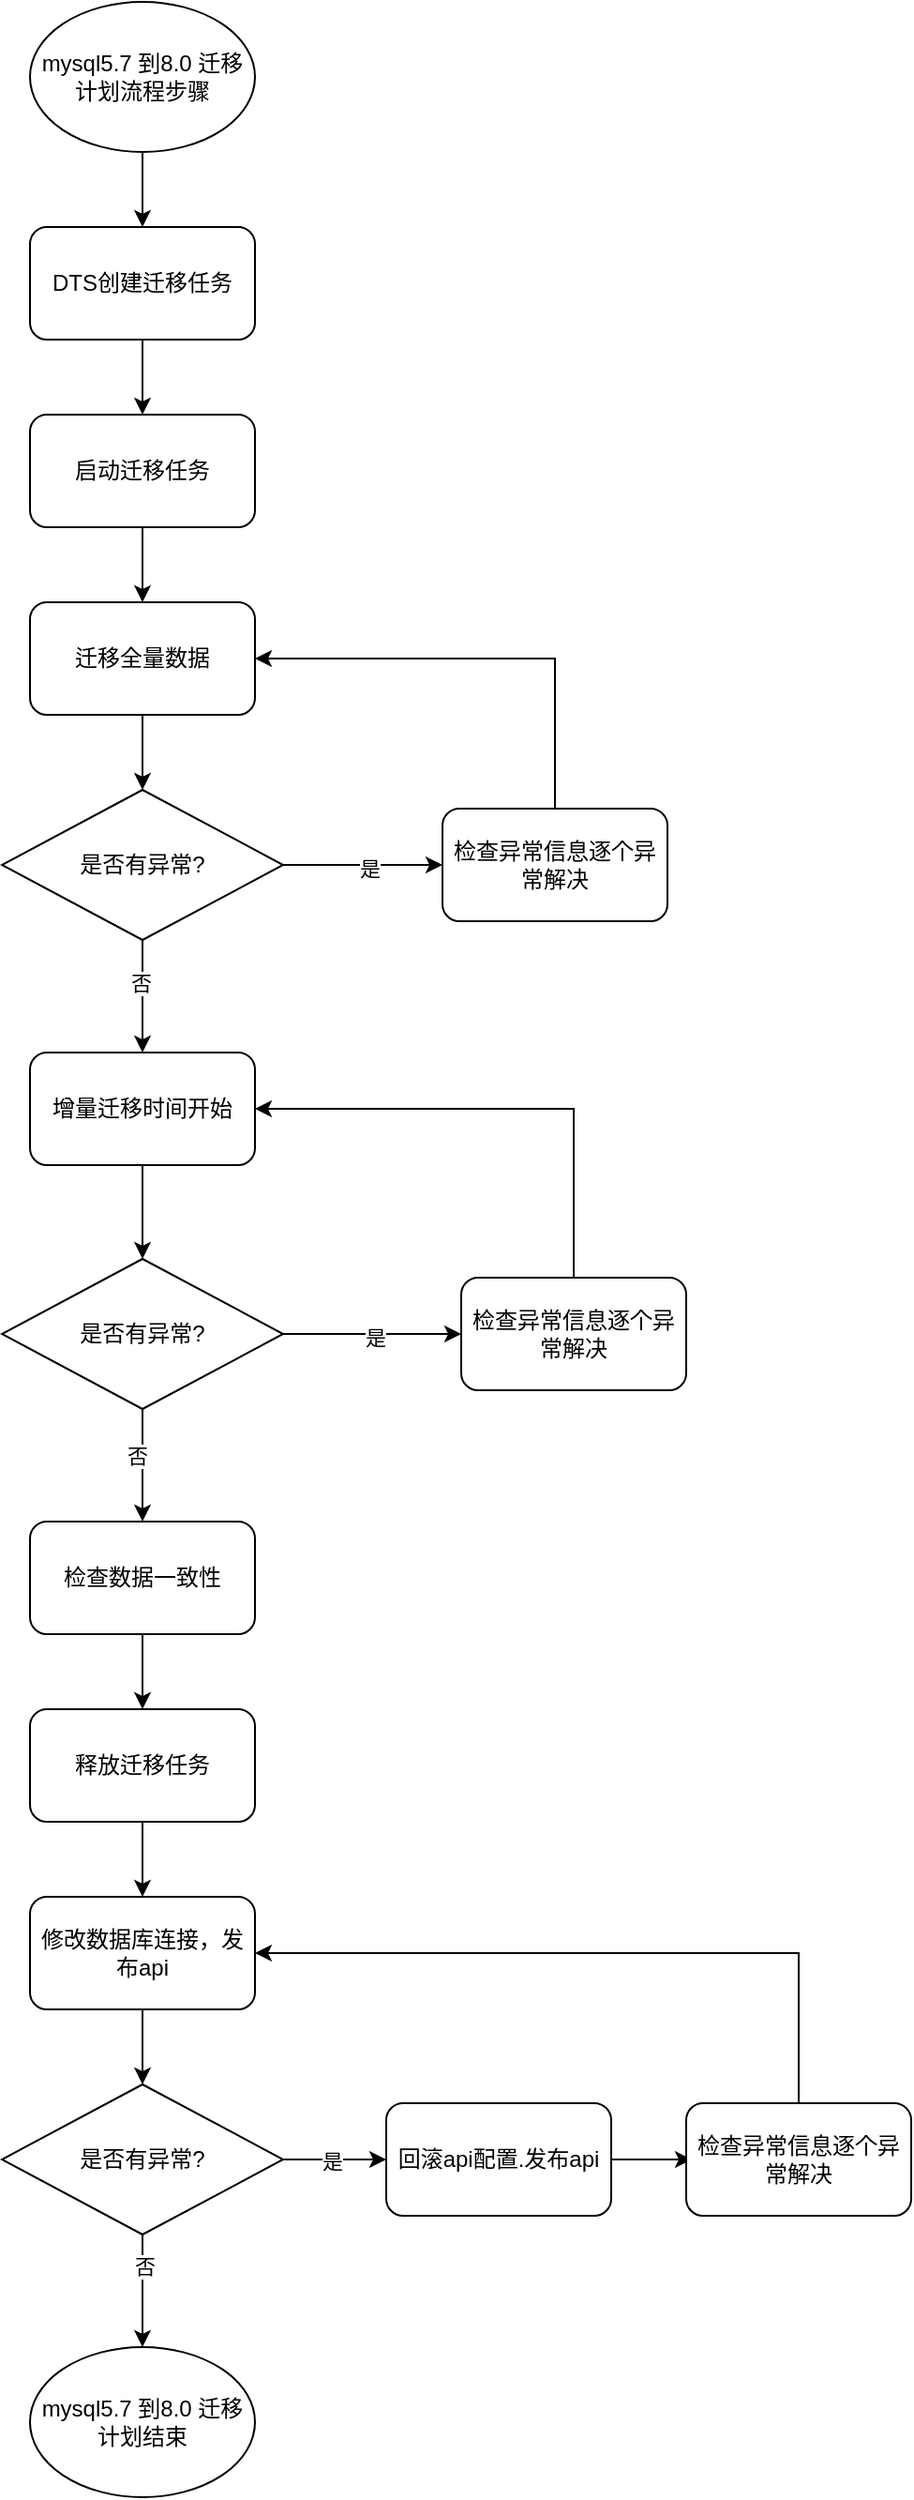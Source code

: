 <mxfile version="23.1.1" type="github">
  <diagram name="第 1 页" id="EISv82q6qKKozphU0Z3M">
    <mxGraphModel dx="1155" dy="1026" grid="1" gridSize="10" guides="1" tooltips="1" connect="1" arrows="1" fold="1" page="0" pageScale="1" pageWidth="827" pageHeight="1169" math="0" shadow="0">
      <root>
        <mxCell id="0" />
        <mxCell id="1" parent="0" />
        <mxCell id="MeYun6L2m2bf5LSQbMc_-10" style="edgeStyle=orthogonalEdgeStyle;rounded=0;orthogonalLoop=1;jettySize=auto;html=1;" edge="1" parent="1" source="MeYun6L2m2bf5LSQbMc_-1" target="MeYun6L2m2bf5LSQbMc_-2">
          <mxGeometry relative="1" as="geometry" />
        </mxCell>
        <mxCell id="MeYun6L2m2bf5LSQbMc_-1" value="mysql5.7 到8.0 迁移计划流程步骤" style="ellipse;whiteSpace=wrap;html=1;" vertex="1" parent="1">
          <mxGeometry x="100" y="-10" width="120" height="80" as="geometry" />
        </mxCell>
        <mxCell id="MeYun6L2m2bf5LSQbMc_-11" style="edgeStyle=orthogonalEdgeStyle;rounded=0;orthogonalLoop=1;jettySize=auto;html=1;" edge="1" parent="1" source="MeYun6L2m2bf5LSQbMc_-2" target="MeYun6L2m2bf5LSQbMc_-3">
          <mxGeometry relative="1" as="geometry" />
        </mxCell>
        <mxCell id="MeYun6L2m2bf5LSQbMc_-2" value="DTS创建迁移任务" style="rounded=1;whiteSpace=wrap;html=1;" vertex="1" parent="1">
          <mxGeometry x="100" y="110" width="120" height="60" as="geometry" />
        </mxCell>
        <mxCell id="MeYun6L2m2bf5LSQbMc_-12" style="edgeStyle=orthogonalEdgeStyle;rounded=0;orthogonalLoop=1;jettySize=auto;html=1;entryX=0.5;entryY=0;entryDx=0;entryDy=0;" edge="1" parent="1" source="MeYun6L2m2bf5LSQbMc_-3" target="MeYun6L2m2bf5LSQbMc_-4">
          <mxGeometry relative="1" as="geometry" />
        </mxCell>
        <mxCell id="MeYun6L2m2bf5LSQbMc_-3" value="启动迁移任务" style="rounded=1;whiteSpace=wrap;html=1;" vertex="1" parent="1">
          <mxGeometry x="100" y="210" width="120" height="60" as="geometry" />
        </mxCell>
        <mxCell id="MeYun6L2m2bf5LSQbMc_-13" style="edgeStyle=orthogonalEdgeStyle;rounded=0;orthogonalLoop=1;jettySize=auto;html=1;" edge="1" parent="1" source="MeYun6L2m2bf5LSQbMc_-4" target="MeYun6L2m2bf5LSQbMc_-18">
          <mxGeometry relative="1" as="geometry" />
        </mxCell>
        <mxCell id="MeYun6L2m2bf5LSQbMc_-4" value="迁移全量数据" style="rounded=1;whiteSpace=wrap;html=1;" vertex="1" parent="1">
          <mxGeometry x="100" y="310" width="120" height="60" as="geometry" />
        </mxCell>
        <mxCell id="MeYun6L2m2bf5LSQbMc_-14" style="edgeStyle=orthogonalEdgeStyle;rounded=0;orthogonalLoop=1;jettySize=auto;html=1;entryX=0.5;entryY=0;entryDx=0;entryDy=0;" edge="1" parent="1" source="MeYun6L2m2bf5LSQbMc_-5" target="MeYun6L2m2bf5LSQbMc_-20">
          <mxGeometry relative="1" as="geometry" />
        </mxCell>
        <mxCell id="MeYun6L2m2bf5LSQbMc_-5" value="增量迁移时间开始" style="rounded=1;whiteSpace=wrap;html=1;" vertex="1" parent="1">
          <mxGeometry x="100" y="550" width="120" height="60" as="geometry" />
        </mxCell>
        <mxCell id="MeYun6L2m2bf5LSQbMc_-15" style="edgeStyle=orthogonalEdgeStyle;rounded=0;orthogonalLoop=1;jettySize=auto;html=1;entryX=0.5;entryY=0;entryDx=0;entryDy=0;" edge="1" parent="1" source="MeYun6L2m2bf5LSQbMc_-6" target="MeYun6L2m2bf5LSQbMc_-7">
          <mxGeometry relative="1" as="geometry" />
        </mxCell>
        <mxCell id="MeYun6L2m2bf5LSQbMc_-6" value="检查数据一致性" style="rounded=1;whiteSpace=wrap;html=1;" vertex="1" parent="1">
          <mxGeometry x="100" y="800" width="120" height="60" as="geometry" />
        </mxCell>
        <mxCell id="MeYun6L2m2bf5LSQbMc_-38" style="edgeStyle=orthogonalEdgeStyle;rounded=0;orthogonalLoop=1;jettySize=auto;html=1;" edge="1" parent="1" source="MeYun6L2m2bf5LSQbMc_-7" target="MeYun6L2m2bf5LSQbMc_-9">
          <mxGeometry relative="1" as="geometry" />
        </mxCell>
        <mxCell id="MeYun6L2m2bf5LSQbMc_-7" value="释放迁移任务" style="rounded=1;whiteSpace=wrap;html=1;" vertex="1" parent="1">
          <mxGeometry x="100" y="900" width="120" height="60" as="geometry" />
        </mxCell>
        <mxCell id="MeYun6L2m2bf5LSQbMc_-40" style="edgeStyle=orthogonalEdgeStyle;rounded=0;orthogonalLoop=1;jettySize=auto;html=1;" edge="1" parent="1" source="MeYun6L2m2bf5LSQbMc_-9" target="MeYun6L2m2bf5LSQbMc_-39">
          <mxGeometry relative="1" as="geometry" />
        </mxCell>
        <mxCell id="MeYun6L2m2bf5LSQbMc_-9" value="修改数据库连接，发布api" style="rounded=1;whiteSpace=wrap;html=1;" vertex="1" parent="1">
          <mxGeometry x="100" y="1000" width="120" height="60" as="geometry" />
        </mxCell>
        <mxCell id="MeYun6L2m2bf5LSQbMc_-19" style="edgeStyle=orthogonalEdgeStyle;rounded=0;orthogonalLoop=1;jettySize=auto;html=1;" edge="1" parent="1" source="MeYun6L2m2bf5LSQbMc_-18" target="MeYun6L2m2bf5LSQbMc_-5">
          <mxGeometry relative="1" as="geometry">
            <Array as="points">
              <mxPoint x="160" y="530" />
              <mxPoint x="160" y="530" />
            </Array>
          </mxGeometry>
        </mxCell>
        <mxCell id="MeYun6L2m2bf5LSQbMc_-22" value="否" style="edgeLabel;html=1;align=center;verticalAlign=middle;resizable=0;points=[];" vertex="1" connectable="0" parent="MeYun6L2m2bf5LSQbMc_-19">
          <mxGeometry x="-0.228" y="-1" relative="1" as="geometry">
            <mxPoint as="offset" />
          </mxGeometry>
        </mxCell>
        <mxCell id="MeYun6L2m2bf5LSQbMc_-24" style="edgeStyle=orthogonalEdgeStyle;rounded=0;orthogonalLoop=1;jettySize=auto;html=1;" edge="1" parent="1" source="MeYun6L2m2bf5LSQbMc_-18" target="MeYun6L2m2bf5LSQbMc_-25">
          <mxGeometry relative="1" as="geometry">
            <mxPoint x="310" y="470" as="targetPoint" />
          </mxGeometry>
        </mxCell>
        <mxCell id="MeYun6L2m2bf5LSQbMc_-28" value="是" style="edgeLabel;html=1;align=center;verticalAlign=middle;resizable=0;points=[];" vertex="1" connectable="0" parent="MeYun6L2m2bf5LSQbMc_-24">
          <mxGeometry x="0.072" y="-2" relative="1" as="geometry">
            <mxPoint as="offset" />
          </mxGeometry>
        </mxCell>
        <mxCell id="MeYun6L2m2bf5LSQbMc_-18" value="是否有异常?" style="rhombus;whiteSpace=wrap;html=1;" vertex="1" parent="1">
          <mxGeometry x="85" y="410" width="150" height="80" as="geometry" />
        </mxCell>
        <mxCell id="MeYun6L2m2bf5LSQbMc_-21" style="edgeStyle=orthogonalEdgeStyle;rounded=0;orthogonalLoop=1;jettySize=auto;html=1;" edge="1" parent="1" source="MeYun6L2m2bf5LSQbMc_-20" target="MeYun6L2m2bf5LSQbMc_-6">
          <mxGeometry relative="1" as="geometry" />
        </mxCell>
        <mxCell id="MeYun6L2m2bf5LSQbMc_-23" value="否" style="edgeLabel;html=1;align=center;verticalAlign=middle;resizable=0;points=[];" vertex="1" connectable="0" parent="MeYun6L2m2bf5LSQbMc_-21">
          <mxGeometry x="-0.184" y="-3" relative="1" as="geometry">
            <mxPoint as="offset" />
          </mxGeometry>
        </mxCell>
        <mxCell id="MeYun6L2m2bf5LSQbMc_-30" style="edgeStyle=orthogonalEdgeStyle;rounded=0;orthogonalLoop=1;jettySize=auto;html=1;" edge="1" parent="1" source="MeYun6L2m2bf5LSQbMc_-20" target="MeYun6L2m2bf5LSQbMc_-29">
          <mxGeometry relative="1" as="geometry" />
        </mxCell>
        <mxCell id="MeYun6L2m2bf5LSQbMc_-32" value="是" style="edgeLabel;html=1;align=center;verticalAlign=middle;resizable=0;points=[];" vertex="1" connectable="0" parent="MeYun6L2m2bf5LSQbMc_-30">
          <mxGeometry x="0.032" y="-2" relative="1" as="geometry">
            <mxPoint as="offset" />
          </mxGeometry>
        </mxCell>
        <mxCell id="MeYun6L2m2bf5LSQbMc_-20" value="是否有异常?" style="rhombus;whiteSpace=wrap;html=1;" vertex="1" parent="1">
          <mxGeometry x="85" y="660" width="150" height="80" as="geometry" />
        </mxCell>
        <mxCell id="MeYun6L2m2bf5LSQbMc_-35" style="edgeStyle=orthogonalEdgeStyle;rounded=0;orthogonalLoop=1;jettySize=auto;html=1;entryX=1;entryY=0.5;entryDx=0;entryDy=0;" edge="1" parent="1" source="MeYun6L2m2bf5LSQbMc_-25" target="MeYun6L2m2bf5LSQbMc_-4">
          <mxGeometry relative="1" as="geometry">
            <Array as="points">
              <mxPoint x="380" y="340" />
            </Array>
          </mxGeometry>
        </mxCell>
        <mxCell id="MeYun6L2m2bf5LSQbMc_-25" value="检查异常信息逐个异常解决" style="rounded=1;whiteSpace=wrap;html=1;" vertex="1" parent="1">
          <mxGeometry x="320" y="420" width="120" height="60" as="geometry" />
        </mxCell>
        <mxCell id="MeYun6L2m2bf5LSQbMc_-33" style="edgeStyle=orthogonalEdgeStyle;rounded=0;orthogonalLoop=1;jettySize=auto;html=1;entryX=1;entryY=0.5;entryDx=0;entryDy=0;" edge="1" parent="1" source="MeYun6L2m2bf5LSQbMc_-29" target="MeYun6L2m2bf5LSQbMc_-5">
          <mxGeometry relative="1" as="geometry">
            <Array as="points">
              <mxPoint x="390" y="580" />
            </Array>
          </mxGeometry>
        </mxCell>
        <mxCell id="MeYun6L2m2bf5LSQbMc_-29" value="检查异常信息逐个异常解决" style="rounded=1;whiteSpace=wrap;html=1;" vertex="1" parent="1">
          <mxGeometry x="330" y="670" width="120" height="60" as="geometry" />
        </mxCell>
        <mxCell id="MeYun6L2m2bf5LSQbMc_-36" value="mysql5.7 到8.0 迁移计划结束" style="ellipse;whiteSpace=wrap;html=1;" vertex="1" parent="1">
          <mxGeometry x="100" y="1240" width="120" height="80" as="geometry" />
        </mxCell>
        <mxCell id="MeYun6L2m2bf5LSQbMc_-45" style="edgeStyle=orthogonalEdgeStyle;rounded=0;orthogonalLoop=1;jettySize=auto;html=1;" edge="1" parent="1" source="MeYun6L2m2bf5LSQbMc_-39" target="MeYun6L2m2bf5LSQbMc_-36">
          <mxGeometry relative="1" as="geometry" />
        </mxCell>
        <mxCell id="MeYun6L2m2bf5LSQbMc_-46" value="否" style="edgeLabel;html=1;align=center;verticalAlign=middle;resizable=0;points=[];" vertex="1" connectable="0" parent="MeYun6L2m2bf5LSQbMc_-45">
          <mxGeometry x="-0.433" y="1" relative="1" as="geometry">
            <mxPoint as="offset" />
          </mxGeometry>
        </mxCell>
        <mxCell id="MeYun6L2m2bf5LSQbMc_-47" style="edgeStyle=orthogonalEdgeStyle;rounded=0;orthogonalLoop=1;jettySize=auto;html=1;entryX=0;entryY=0.5;entryDx=0;entryDy=0;" edge="1" parent="1" source="MeYun6L2m2bf5LSQbMc_-39" target="MeYun6L2m2bf5LSQbMc_-52">
          <mxGeometry relative="1" as="geometry">
            <mxPoint x="300" y="1140" as="targetPoint" />
          </mxGeometry>
        </mxCell>
        <mxCell id="MeYun6L2m2bf5LSQbMc_-60" value="是" style="edgeLabel;html=1;align=center;verticalAlign=middle;resizable=0;points=[];" vertex="1" connectable="0" parent="MeYun6L2m2bf5LSQbMc_-47">
          <mxGeometry x="-0.061" y="-1" relative="1" as="geometry">
            <mxPoint as="offset" />
          </mxGeometry>
        </mxCell>
        <mxCell id="MeYun6L2m2bf5LSQbMc_-39" value="是否有异常?" style="rhombus;whiteSpace=wrap;html=1;" vertex="1" parent="1">
          <mxGeometry x="85" y="1100" width="150" height="80" as="geometry" />
        </mxCell>
        <mxCell id="MeYun6L2m2bf5LSQbMc_-59" value="" style="edgeStyle=orthogonalEdgeStyle;rounded=0;orthogonalLoop=1;jettySize=auto;html=1;" edge="1" parent="1" source="MeYun6L2m2bf5LSQbMc_-52">
          <mxGeometry relative="1" as="geometry">
            <mxPoint x="453" y="1140" as="targetPoint" />
          </mxGeometry>
        </mxCell>
        <mxCell id="MeYun6L2m2bf5LSQbMc_-52" value="回滚api配置.发布api" style="rounded=1;whiteSpace=wrap;html=1;" vertex="1" parent="1">
          <mxGeometry x="290" y="1110" width="120" height="60" as="geometry" />
        </mxCell>
        <mxCell id="MeYun6L2m2bf5LSQbMc_-61" style="edgeStyle=orthogonalEdgeStyle;rounded=0;orthogonalLoop=1;jettySize=auto;html=1;entryX=1;entryY=0.5;entryDx=0;entryDy=0;" edge="1" parent="1" source="MeYun6L2m2bf5LSQbMc_-56" target="MeYun6L2m2bf5LSQbMc_-9">
          <mxGeometry relative="1" as="geometry">
            <Array as="points">
              <mxPoint x="510" y="1030" />
            </Array>
          </mxGeometry>
        </mxCell>
        <mxCell id="MeYun6L2m2bf5LSQbMc_-56" value="检查异常信息逐个异常解决" style="rounded=1;whiteSpace=wrap;html=1;" vertex="1" parent="1">
          <mxGeometry x="450" y="1110" width="120" height="60" as="geometry" />
        </mxCell>
      </root>
    </mxGraphModel>
  </diagram>
</mxfile>
